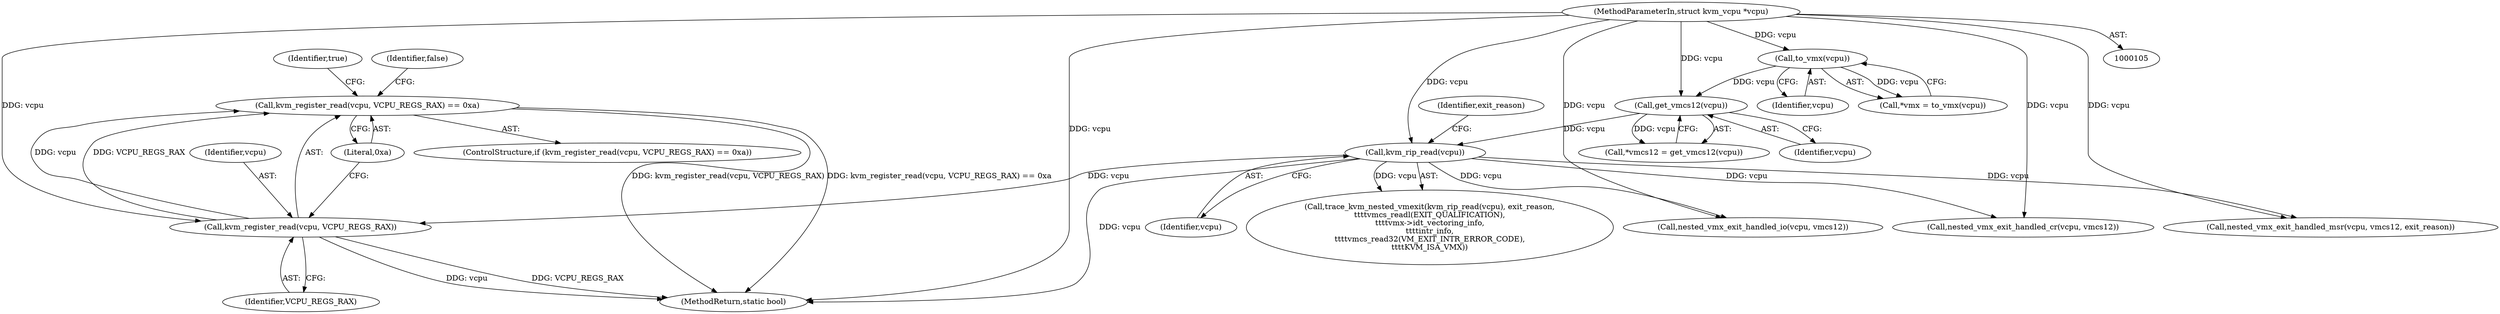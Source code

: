 digraph "0_linux_ef85b67385436ddc1998f45f1d6a210f935b3388_1@API" {
"1000249" [label="(Call,kvm_register_read(vcpu, VCPU_REGS_RAX) == 0xa)"];
"1000250" [label="(Call,kvm_register_read(vcpu, VCPU_REGS_RAX))"];
"1000130" [label="(Call,kvm_rip_read(vcpu))"];
"1000121" [label="(Call,get_vmcs12(vcpu))"];
"1000116" [label="(Call,to_vmx(vcpu))"];
"1000106" [label="(MethodParameterIn,struct kvm_vcpu *vcpu)"];
"1000121" [label="(Call,get_vmcs12(vcpu))"];
"1000394" [label="(MethodReturn,static bool)"];
"1000255" [label="(Identifier,false)"];
"1000114" [label="(Call,*vmx = to_vmx(vcpu))"];
"1000132" [label="(Identifier,exit_reason)"];
"1000106" [label="(MethodParameterIn,struct kvm_vcpu *vcpu)"];
"1000130" [label="(Call,kvm_rip_read(vcpu))"];
"1000251" [label="(Identifier,vcpu)"];
"1000298" [label="(Call,nested_vmx_exit_handled_cr(vcpu, vmcs12))"];
"1000248" [label="(ControlStructure,if (kvm_register_read(vcpu, VCPU_REGS_RAX) == 0xa))"];
"1000116" [label="(Call,to_vmx(vcpu))"];
"1000122" [label="(Identifier,vcpu)"];
"1000129" [label="(Call,trace_kvm_nested_vmexit(kvm_rip_read(vcpu), exit_reason,\n\t\t\t\tvmcs_readl(EXIT_QUALIFICATION),\n\t\t\t\tvmx->idt_vectoring_info,\n\t\t\t\tintr_info,\n\t\t\t\tvmcs_read32(VM_EXIT_INTR_ERROR_CODE),\n\t\t\t\tKVM_ISA_VMX))"];
"1000308" [label="(Call,nested_vmx_exit_handled_io(vcpu, vmcs12))"];
"1000131" [label="(Identifier,vcpu)"];
"1000253" [label="(Literal,0xa)"];
"1000249" [label="(Call,kvm_register_read(vcpu, VCPU_REGS_RAX) == 0xa)"];
"1000119" [label="(Call,*vmcs12 = get_vmcs12(vcpu))"];
"1000117" [label="(Identifier,vcpu)"];
"1000252" [label="(Identifier,VCPU_REGS_RAX)"];
"1000250" [label="(Call,kvm_register_read(vcpu, VCPU_REGS_RAX))"];
"1000320" [label="(Call,nested_vmx_exit_handled_msr(vcpu, vmcs12, exit_reason))"];
"1000257" [label="(Identifier,true)"];
"1000249" -> "1000248"  [label="AST: "];
"1000249" -> "1000253"  [label="CFG: "];
"1000250" -> "1000249"  [label="AST: "];
"1000253" -> "1000249"  [label="AST: "];
"1000255" -> "1000249"  [label="CFG: "];
"1000257" -> "1000249"  [label="CFG: "];
"1000249" -> "1000394"  [label="DDG: kvm_register_read(vcpu, VCPU_REGS_RAX)"];
"1000249" -> "1000394"  [label="DDG: kvm_register_read(vcpu, VCPU_REGS_RAX) == 0xa"];
"1000250" -> "1000249"  [label="DDG: vcpu"];
"1000250" -> "1000249"  [label="DDG: VCPU_REGS_RAX"];
"1000250" -> "1000252"  [label="CFG: "];
"1000251" -> "1000250"  [label="AST: "];
"1000252" -> "1000250"  [label="AST: "];
"1000253" -> "1000250"  [label="CFG: "];
"1000250" -> "1000394"  [label="DDG: vcpu"];
"1000250" -> "1000394"  [label="DDG: VCPU_REGS_RAX"];
"1000130" -> "1000250"  [label="DDG: vcpu"];
"1000106" -> "1000250"  [label="DDG: vcpu"];
"1000130" -> "1000129"  [label="AST: "];
"1000130" -> "1000131"  [label="CFG: "];
"1000131" -> "1000130"  [label="AST: "];
"1000132" -> "1000130"  [label="CFG: "];
"1000130" -> "1000394"  [label="DDG: vcpu"];
"1000130" -> "1000129"  [label="DDG: vcpu"];
"1000121" -> "1000130"  [label="DDG: vcpu"];
"1000106" -> "1000130"  [label="DDG: vcpu"];
"1000130" -> "1000298"  [label="DDG: vcpu"];
"1000130" -> "1000308"  [label="DDG: vcpu"];
"1000130" -> "1000320"  [label="DDG: vcpu"];
"1000121" -> "1000119"  [label="AST: "];
"1000121" -> "1000122"  [label="CFG: "];
"1000122" -> "1000121"  [label="AST: "];
"1000119" -> "1000121"  [label="CFG: "];
"1000121" -> "1000119"  [label="DDG: vcpu"];
"1000116" -> "1000121"  [label="DDG: vcpu"];
"1000106" -> "1000121"  [label="DDG: vcpu"];
"1000116" -> "1000114"  [label="AST: "];
"1000116" -> "1000117"  [label="CFG: "];
"1000117" -> "1000116"  [label="AST: "];
"1000114" -> "1000116"  [label="CFG: "];
"1000116" -> "1000114"  [label="DDG: vcpu"];
"1000106" -> "1000116"  [label="DDG: vcpu"];
"1000106" -> "1000105"  [label="AST: "];
"1000106" -> "1000394"  [label="DDG: vcpu"];
"1000106" -> "1000298"  [label="DDG: vcpu"];
"1000106" -> "1000308"  [label="DDG: vcpu"];
"1000106" -> "1000320"  [label="DDG: vcpu"];
}
